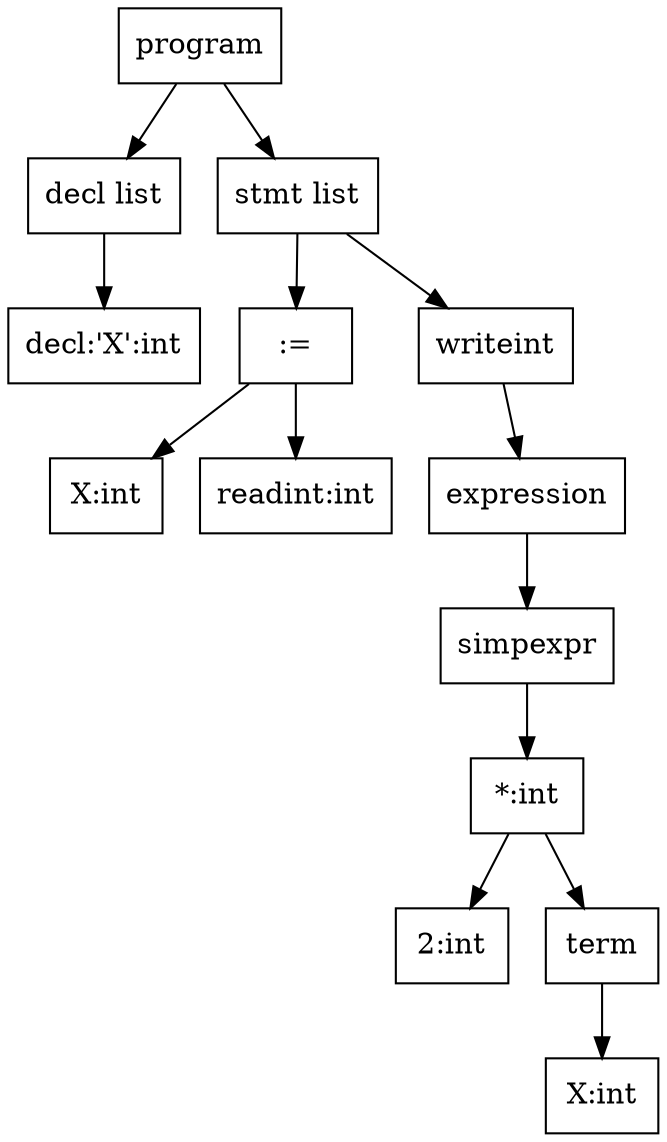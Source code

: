 digraph G {
    1[label="program",shape=box];
    0[label="decl list",shape=box];
    2[label="decl:'X':int",shape=box];
    4[label="stmt list",shape=box];
    5[label=":=",shape=box];
    6[label="X:int",shape=box];
    7[label="readint:int",shape=box];
    8[label="writeint",shape=box];
    9[label="expression",shape=box];
    10[label="simpexpr",shape=box];
    11[label="*:int",shape=box];
    12[label="2:int",shape=box];
    13[label="term",shape=box];
    14[label="X:int",shape=box];

    1 -> 0;
    1 -> 4;
    0 -> 2;
    4 -> 5;
    4 -> 8;
    5 -> 6;
    5 -> 7;
    8 -> 9;
    9 -> 10;
    10 -> 11;
    11 -> 12;
    11 -> 13;
    13 -> 14;
}
